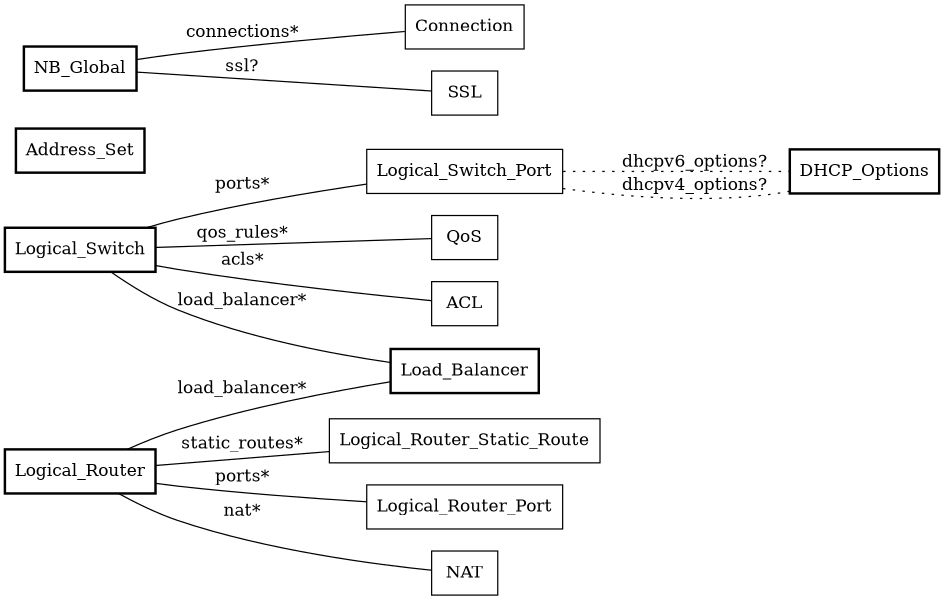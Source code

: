 digraph OVN_Northbound {
	rankdir=LR;
	size="6.5,4";
	margin="0";
	node [shape=box];
	edge [dir=none, arrowhead=none, arrowtail=none];
	Load_Balancer [style=bold];
	Logical_Switch_Port [];
	Logical_Switch_Port -> DHCP_Options [style=dotted, label="dhcpv6_options?"];
	Logical_Switch_Port -> DHCP_Options [style=dotted, label="dhcpv4_options?"];
	Address_Set [style=bold];
	NB_Global [style=bold];
	NB_Global -> Connection [label="connections*"];
	NB_Global -> SSL [label="ssl?"];
	QoS [];
	Logical_Switch [style=bold];
	Logical_Switch -> Load_Balancer [label="load_balancer*"];
	Logical_Switch -> QoS [label="qos_rules*"];
	Logical_Switch -> ACL [label="acls*"];
	Logical_Switch -> Logical_Switch_Port [label="ports*"];
	Logical_Router_Static_Route [];
	Logical_Router_Port [];
	Logical_Router [style=bold];
	Logical_Router -> Load_Balancer [label="load_balancer*"];
	Logical_Router -> Logical_Router_Static_Route [label="static_routes*"];
	Logical_Router -> Logical_Router_Port [label="ports*"];
	Logical_Router -> NAT [label="nat*"];
	ACL [];
	SSL [];
	Connection [];
	NAT [];
	DHCP_Options [style=bold];
}
